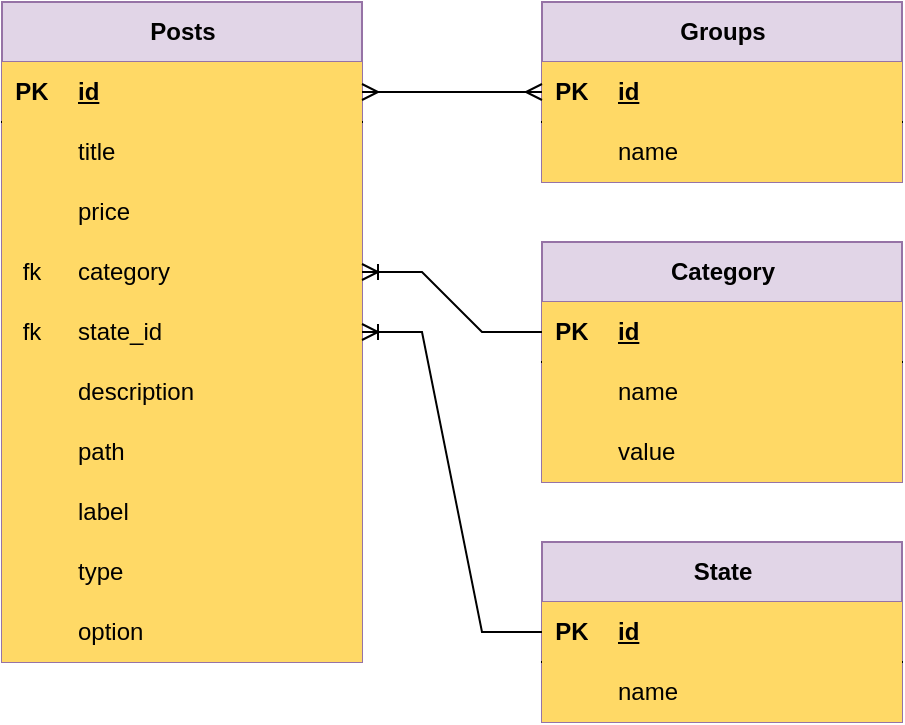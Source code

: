 <mxfile version="21.2.1" type="device">
  <diagram name="Page-1" id="efa7a0a1-bf9b-a30e-e6df-94a7791c09e9">
    <mxGraphModel dx="1434" dy="878" grid="1" gridSize="10" guides="1" tooltips="1" connect="1" arrows="1" fold="1" page="1" pageScale="1" pageWidth="826" pageHeight="1169" background="none" math="0" shadow="0">
      <root>
        <mxCell id="0" />
        <mxCell id="1" parent="0" />
        <mxCell id="P0Wn-6CWG8yyNpgu2njE-115" value="Posts" style="shape=table;startSize=30;container=1;collapsible=1;childLayout=tableLayout;fixedRows=1;rowLines=0;fontStyle=1;align=center;resizeLast=1;html=1;fillColor=#e1d5e7;strokeColor=#9673a6;swimlaneFillColor=#CCCCCC;" vertex="1" parent="1">
          <mxGeometry x="40" y="20" width="180" height="330" as="geometry" />
        </mxCell>
        <mxCell id="P0Wn-6CWG8yyNpgu2njE-116" value="" style="shape=tableRow;horizontal=0;startSize=0;swimlaneHead=0;swimlaneBody=0;fillColor=#FFD966;collapsible=0;dropTarget=0;points=[[0,0.5],[1,0.5]];portConstraint=eastwest;top=0;left=0;right=0;bottom=1;swimlaneFillColor=#CCCCCC;" vertex="1" parent="P0Wn-6CWG8yyNpgu2njE-115">
          <mxGeometry y="30" width="180" height="30" as="geometry" />
        </mxCell>
        <mxCell id="P0Wn-6CWG8yyNpgu2njE-117" value="PK" style="shape=partialRectangle;connectable=0;fillColor=#FFD966;top=0;left=0;bottom=0;right=0;fontStyle=1;overflow=hidden;whiteSpace=wrap;html=1;swimlaneFillColor=#CCCCCC;" vertex="1" parent="P0Wn-6CWG8yyNpgu2njE-116">
          <mxGeometry width="30" height="30" as="geometry">
            <mxRectangle width="30" height="30" as="alternateBounds" />
          </mxGeometry>
        </mxCell>
        <mxCell id="P0Wn-6CWG8yyNpgu2njE-118" value="id" style="shape=partialRectangle;connectable=0;fillColor=#FFD966;top=0;left=0;bottom=0;right=0;align=left;spacingLeft=6;fontStyle=5;overflow=hidden;whiteSpace=wrap;html=1;swimlaneFillColor=#CCCCCC;" vertex="1" parent="P0Wn-6CWG8yyNpgu2njE-116">
          <mxGeometry x="30" width="150" height="30" as="geometry">
            <mxRectangle width="150" height="30" as="alternateBounds" />
          </mxGeometry>
        </mxCell>
        <mxCell id="P0Wn-6CWG8yyNpgu2njE-119" value="" style="shape=tableRow;horizontal=0;startSize=0;swimlaneHead=0;swimlaneBody=0;fillColor=#FFD966;collapsible=0;dropTarget=0;points=[[0,0.5],[1,0.5]];portConstraint=eastwest;top=0;left=0;right=0;bottom=0;swimlaneFillColor=#CCCCCC;" vertex="1" parent="P0Wn-6CWG8yyNpgu2njE-115">
          <mxGeometry y="60" width="180" height="30" as="geometry" />
        </mxCell>
        <mxCell id="P0Wn-6CWG8yyNpgu2njE-120" value="" style="shape=partialRectangle;connectable=0;fillColor=#FFD966;top=0;left=0;bottom=0;right=0;editable=1;overflow=hidden;whiteSpace=wrap;html=1;swimlaneFillColor=#CCCCCC;" vertex="1" parent="P0Wn-6CWG8yyNpgu2njE-119">
          <mxGeometry width="30" height="30" as="geometry">
            <mxRectangle width="30" height="30" as="alternateBounds" />
          </mxGeometry>
        </mxCell>
        <mxCell id="P0Wn-6CWG8yyNpgu2njE-121" value="title" style="shape=partialRectangle;connectable=0;fillColor=#FFD966;top=0;left=0;bottom=0;right=0;align=left;spacingLeft=6;overflow=hidden;whiteSpace=wrap;html=1;swimlaneFillColor=#CCCCCC;" vertex="1" parent="P0Wn-6CWG8yyNpgu2njE-119">
          <mxGeometry x="30" width="150" height="30" as="geometry">
            <mxRectangle width="150" height="30" as="alternateBounds" />
          </mxGeometry>
        </mxCell>
        <mxCell id="P0Wn-6CWG8yyNpgu2njE-122" value="" style="shape=tableRow;horizontal=0;startSize=0;swimlaneHead=0;swimlaneBody=0;fillColor=#FFD966;collapsible=0;dropTarget=0;points=[[0,0.5],[1,0.5]];portConstraint=eastwest;top=0;left=0;right=0;bottom=0;swimlaneFillColor=#CCCCCC;" vertex="1" parent="P0Wn-6CWG8yyNpgu2njE-115">
          <mxGeometry y="90" width="180" height="30" as="geometry" />
        </mxCell>
        <mxCell id="P0Wn-6CWG8yyNpgu2njE-123" value="" style="shape=partialRectangle;connectable=0;fillColor=#FFD966;top=0;left=0;bottom=0;right=0;editable=1;overflow=hidden;whiteSpace=wrap;html=1;swimlaneFillColor=#CCCCCC;" vertex="1" parent="P0Wn-6CWG8yyNpgu2njE-122">
          <mxGeometry width="30" height="30" as="geometry">
            <mxRectangle width="30" height="30" as="alternateBounds" />
          </mxGeometry>
        </mxCell>
        <mxCell id="P0Wn-6CWG8yyNpgu2njE-124" value="price" style="shape=partialRectangle;connectable=0;fillColor=#FFD966;top=0;left=0;bottom=0;right=0;align=left;spacingLeft=6;overflow=hidden;whiteSpace=wrap;html=1;swimlaneFillColor=#CCCCCC;" vertex="1" parent="P0Wn-6CWG8yyNpgu2njE-122">
          <mxGeometry x="30" width="150" height="30" as="geometry">
            <mxRectangle width="150" height="30" as="alternateBounds" />
          </mxGeometry>
        </mxCell>
        <mxCell id="P0Wn-6CWG8yyNpgu2njE-125" value="" style="shape=tableRow;horizontal=0;startSize=0;swimlaneHead=0;swimlaneBody=0;fillColor=#FFD966;collapsible=0;dropTarget=0;points=[[0,0.5],[1,0.5]];portConstraint=eastwest;top=0;left=0;right=0;bottom=0;swimlaneFillColor=#CCCCCC;" vertex="1" parent="P0Wn-6CWG8yyNpgu2njE-115">
          <mxGeometry y="120" width="180" height="30" as="geometry" />
        </mxCell>
        <mxCell id="P0Wn-6CWG8yyNpgu2njE-126" value="fk" style="shape=partialRectangle;connectable=0;fillColor=#FFD966;top=0;left=0;bottom=0;right=0;editable=1;overflow=hidden;whiteSpace=wrap;html=1;swimlaneFillColor=#CCCCCC;" vertex="1" parent="P0Wn-6CWG8yyNpgu2njE-125">
          <mxGeometry width="30" height="30" as="geometry">
            <mxRectangle width="30" height="30" as="alternateBounds" />
          </mxGeometry>
        </mxCell>
        <mxCell id="P0Wn-6CWG8yyNpgu2njE-127" value="category" style="shape=partialRectangle;connectable=0;fillColor=#FFD966;top=0;left=0;bottom=0;right=0;align=left;spacingLeft=6;overflow=hidden;whiteSpace=wrap;html=1;swimlaneFillColor=#CCCCCC;" vertex="1" parent="P0Wn-6CWG8yyNpgu2njE-125">
          <mxGeometry x="30" width="150" height="30" as="geometry">
            <mxRectangle width="150" height="30" as="alternateBounds" />
          </mxGeometry>
        </mxCell>
        <mxCell id="P0Wn-6CWG8yyNpgu2njE-128" value="" style="shape=tableRow;horizontal=0;startSize=0;swimlaneHead=0;swimlaneBody=0;fillColor=#FFD966;collapsible=0;dropTarget=0;points=[[0,0.5],[1,0.5]];portConstraint=eastwest;top=0;left=0;right=0;bottom=0;swimlaneFillColor=#CCCCCC;" vertex="1" parent="P0Wn-6CWG8yyNpgu2njE-115">
          <mxGeometry y="150" width="180" height="30" as="geometry" />
        </mxCell>
        <mxCell id="P0Wn-6CWG8yyNpgu2njE-129" value="fk" style="shape=partialRectangle;connectable=0;fillColor=#FFD966;top=0;left=0;bottom=0;right=0;editable=1;overflow=hidden;whiteSpace=wrap;html=1;swimlaneFillColor=#CCCCCC;" vertex="1" parent="P0Wn-6CWG8yyNpgu2njE-128">
          <mxGeometry width="30" height="30" as="geometry">
            <mxRectangle width="30" height="30" as="alternateBounds" />
          </mxGeometry>
        </mxCell>
        <mxCell id="P0Wn-6CWG8yyNpgu2njE-130" value="state_id" style="shape=partialRectangle;connectable=0;fillColor=#FFD966;top=0;left=0;bottom=0;right=0;align=left;spacingLeft=6;overflow=hidden;whiteSpace=wrap;html=1;swimlaneFillColor=#CCCCCC;" vertex="1" parent="P0Wn-6CWG8yyNpgu2njE-128">
          <mxGeometry x="30" width="150" height="30" as="geometry">
            <mxRectangle width="150" height="30" as="alternateBounds" />
          </mxGeometry>
        </mxCell>
        <mxCell id="P0Wn-6CWG8yyNpgu2njE-131" value="" style="shape=tableRow;horizontal=0;startSize=0;swimlaneHead=0;swimlaneBody=0;fillColor=#FFD966;collapsible=0;dropTarget=0;points=[[0,0.5],[1,0.5]];portConstraint=eastwest;top=0;left=0;right=0;bottom=0;swimlaneFillColor=#CCCCCC;" vertex="1" parent="P0Wn-6CWG8yyNpgu2njE-115">
          <mxGeometry y="180" width="180" height="30" as="geometry" />
        </mxCell>
        <mxCell id="P0Wn-6CWG8yyNpgu2njE-132" value="" style="shape=partialRectangle;connectable=0;fillColor=#FFD966;top=0;left=0;bottom=0;right=0;editable=1;overflow=hidden;whiteSpace=wrap;html=1;swimlaneFillColor=#CCCCCC;" vertex="1" parent="P0Wn-6CWG8yyNpgu2njE-131">
          <mxGeometry width="30" height="30" as="geometry">
            <mxRectangle width="30" height="30" as="alternateBounds" />
          </mxGeometry>
        </mxCell>
        <mxCell id="P0Wn-6CWG8yyNpgu2njE-133" value="description" style="shape=partialRectangle;connectable=0;fillColor=#FFD966;top=0;left=0;bottom=0;right=0;align=left;spacingLeft=6;overflow=hidden;whiteSpace=wrap;html=1;swimlaneFillColor=#CCCCCC;" vertex="1" parent="P0Wn-6CWG8yyNpgu2njE-131">
          <mxGeometry x="30" width="150" height="30" as="geometry">
            <mxRectangle width="150" height="30" as="alternateBounds" />
          </mxGeometry>
        </mxCell>
        <mxCell id="P0Wn-6CWG8yyNpgu2njE-134" value="" style="shape=tableRow;horizontal=0;startSize=0;swimlaneHead=0;swimlaneBody=0;fillColor=#FFD966;collapsible=0;dropTarget=0;points=[[0,0.5],[1,0.5]];portConstraint=eastwest;top=0;left=0;right=0;bottom=0;swimlaneFillColor=#CCCCCC;" vertex="1" parent="P0Wn-6CWG8yyNpgu2njE-115">
          <mxGeometry y="210" width="180" height="30" as="geometry" />
        </mxCell>
        <mxCell id="P0Wn-6CWG8yyNpgu2njE-135" value="" style="shape=partialRectangle;connectable=0;fillColor=#FFD966;top=0;left=0;bottom=0;right=0;editable=1;overflow=hidden;whiteSpace=wrap;html=1;swimlaneFillColor=#CCCCCC;" vertex="1" parent="P0Wn-6CWG8yyNpgu2njE-134">
          <mxGeometry width="30" height="30" as="geometry">
            <mxRectangle width="30" height="30" as="alternateBounds" />
          </mxGeometry>
        </mxCell>
        <mxCell id="P0Wn-6CWG8yyNpgu2njE-136" value="path" style="shape=partialRectangle;connectable=0;fillColor=#FFD966;top=0;left=0;bottom=0;right=0;align=left;spacingLeft=6;overflow=hidden;whiteSpace=wrap;html=1;swimlaneFillColor=#CCCCCC;" vertex="1" parent="P0Wn-6CWG8yyNpgu2njE-134">
          <mxGeometry x="30" width="150" height="30" as="geometry">
            <mxRectangle width="150" height="30" as="alternateBounds" />
          </mxGeometry>
        </mxCell>
        <mxCell id="P0Wn-6CWG8yyNpgu2njE-137" value="" style="shape=tableRow;horizontal=0;startSize=0;swimlaneHead=0;swimlaneBody=0;fillColor=#FFD966;collapsible=0;dropTarget=0;points=[[0,0.5],[1,0.5]];portConstraint=eastwest;top=0;left=0;right=0;bottom=0;swimlaneFillColor=#CCCCCC;" vertex="1" parent="P0Wn-6CWG8yyNpgu2njE-115">
          <mxGeometry y="240" width="180" height="30" as="geometry" />
        </mxCell>
        <mxCell id="P0Wn-6CWG8yyNpgu2njE-138" value="" style="shape=partialRectangle;connectable=0;fillColor=#FFD966;top=0;left=0;bottom=0;right=0;editable=1;overflow=hidden;whiteSpace=wrap;html=1;swimlaneFillColor=#CCCCCC;" vertex="1" parent="P0Wn-6CWG8yyNpgu2njE-137">
          <mxGeometry width="30" height="30" as="geometry">
            <mxRectangle width="30" height="30" as="alternateBounds" />
          </mxGeometry>
        </mxCell>
        <mxCell id="P0Wn-6CWG8yyNpgu2njE-139" value="label" style="shape=partialRectangle;connectable=0;fillColor=#FFD966;top=0;left=0;bottom=0;right=0;align=left;spacingLeft=6;overflow=hidden;whiteSpace=wrap;html=1;swimlaneFillColor=#CCCCCC;" vertex="1" parent="P0Wn-6CWG8yyNpgu2njE-137">
          <mxGeometry x="30" width="150" height="30" as="geometry">
            <mxRectangle width="150" height="30" as="alternateBounds" />
          </mxGeometry>
        </mxCell>
        <mxCell id="P0Wn-6CWG8yyNpgu2njE-140" value="" style="shape=tableRow;horizontal=0;startSize=0;swimlaneHead=0;swimlaneBody=0;fillColor=#FFD966;collapsible=0;dropTarget=0;points=[[0,0.5],[1,0.5]];portConstraint=eastwest;top=0;left=0;right=0;bottom=0;swimlaneFillColor=#CCCCCC;" vertex="1" parent="P0Wn-6CWG8yyNpgu2njE-115">
          <mxGeometry y="270" width="180" height="30" as="geometry" />
        </mxCell>
        <mxCell id="P0Wn-6CWG8yyNpgu2njE-141" value="" style="shape=partialRectangle;connectable=0;fillColor=#FFD966;top=0;left=0;bottom=0;right=0;editable=1;overflow=hidden;whiteSpace=wrap;html=1;swimlaneFillColor=#CCCCCC;" vertex="1" parent="P0Wn-6CWG8yyNpgu2njE-140">
          <mxGeometry width="30" height="30" as="geometry">
            <mxRectangle width="30" height="30" as="alternateBounds" />
          </mxGeometry>
        </mxCell>
        <mxCell id="P0Wn-6CWG8yyNpgu2njE-142" value="type" style="shape=partialRectangle;connectable=0;fillColor=#FFD966;top=0;left=0;bottom=0;right=0;align=left;spacingLeft=6;overflow=hidden;whiteSpace=wrap;html=1;swimlaneFillColor=#CCCCCC;" vertex="1" parent="P0Wn-6CWG8yyNpgu2njE-140">
          <mxGeometry x="30" width="150" height="30" as="geometry">
            <mxRectangle width="150" height="30" as="alternateBounds" />
          </mxGeometry>
        </mxCell>
        <mxCell id="P0Wn-6CWG8yyNpgu2njE-143" value="" style="shape=tableRow;horizontal=0;startSize=0;swimlaneHead=0;swimlaneBody=0;fillColor=#FFD966;collapsible=0;dropTarget=0;points=[[0,0.5],[1,0.5]];portConstraint=eastwest;top=0;left=0;right=0;bottom=0;swimlaneFillColor=#CCCCCC;" vertex="1" parent="P0Wn-6CWG8yyNpgu2njE-115">
          <mxGeometry y="300" width="180" height="30" as="geometry" />
        </mxCell>
        <mxCell id="P0Wn-6CWG8yyNpgu2njE-144" value="" style="shape=partialRectangle;connectable=0;fillColor=#FFD966;top=0;left=0;bottom=0;right=0;editable=1;overflow=hidden;whiteSpace=wrap;html=1;swimlaneFillColor=#CCCCCC;" vertex="1" parent="P0Wn-6CWG8yyNpgu2njE-143">
          <mxGeometry width="30" height="30" as="geometry">
            <mxRectangle width="30" height="30" as="alternateBounds" />
          </mxGeometry>
        </mxCell>
        <mxCell id="P0Wn-6CWG8yyNpgu2njE-145" value="option" style="shape=partialRectangle;connectable=0;fillColor=#FFD966;top=0;left=0;bottom=0;right=0;align=left;spacingLeft=6;overflow=hidden;whiteSpace=wrap;html=1;swimlaneFillColor=#CCCCCC;" vertex="1" parent="P0Wn-6CWG8yyNpgu2njE-143">
          <mxGeometry x="30" width="150" height="30" as="geometry">
            <mxRectangle width="150" height="30" as="alternateBounds" />
          </mxGeometry>
        </mxCell>
        <mxCell id="P0Wn-6CWG8yyNpgu2njE-165" value="Groups" style="shape=table;startSize=30;container=1;collapsible=1;childLayout=tableLayout;fixedRows=1;rowLines=0;fontStyle=1;align=center;resizeLast=1;html=1;fillColor=#e1d5e7;strokeColor=#9673a6;swimlaneFillColor=#CCCCCC;" vertex="1" parent="1">
          <mxGeometry x="310" y="20" width="180" height="90" as="geometry" />
        </mxCell>
        <mxCell id="P0Wn-6CWG8yyNpgu2njE-166" value="" style="shape=tableRow;horizontal=0;startSize=0;swimlaneHead=0;swimlaneBody=0;fillColor=#FFD966;collapsible=0;dropTarget=0;points=[[0,0.5],[1,0.5]];portConstraint=eastwest;top=0;left=0;right=0;bottom=1;swimlaneFillColor=#CCCCCC;" vertex="1" parent="P0Wn-6CWG8yyNpgu2njE-165">
          <mxGeometry y="30" width="180" height="30" as="geometry" />
        </mxCell>
        <mxCell id="P0Wn-6CWG8yyNpgu2njE-167" value="PK" style="shape=partialRectangle;connectable=0;fillColor=#FFD966;top=0;left=0;bottom=0;right=0;fontStyle=1;overflow=hidden;whiteSpace=wrap;html=1;swimlaneFillColor=#CCCCCC;" vertex="1" parent="P0Wn-6CWG8yyNpgu2njE-166">
          <mxGeometry width="30" height="30" as="geometry">
            <mxRectangle width="30" height="30" as="alternateBounds" />
          </mxGeometry>
        </mxCell>
        <mxCell id="P0Wn-6CWG8yyNpgu2njE-168" value="id" style="shape=partialRectangle;connectable=0;fillColor=#FFD966;top=0;left=0;bottom=0;right=0;align=left;spacingLeft=6;fontStyle=5;overflow=hidden;whiteSpace=wrap;html=1;swimlaneFillColor=#CCCCCC;" vertex="1" parent="P0Wn-6CWG8yyNpgu2njE-166">
          <mxGeometry x="30" width="150" height="30" as="geometry">
            <mxRectangle width="150" height="30" as="alternateBounds" />
          </mxGeometry>
        </mxCell>
        <mxCell id="P0Wn-6CWG8yyNpgu2njE-169" value="" style="shape=tableRow;horizontal=0;startSize=0;swimlaneHead=0;swimlaneBody=0;fillColor=#FFD966;collapsible=0;dropTarget=0;points=[[0,0.5],[1,0.5]];portConstraint=eastwest;top=0;left=0;right=0;bottom=0;swimlaneFillColor=#CCCCCC;" vertex="1" parent="P0Wn-6CWG8yyNpgu2njE-165">
          <mxGeometry y="60" width="180" height="30" as="geometry" />
        </mxCell>
        <mxCell id="P0Wn-6CWG8yyNpgu2njE-170" value="" style="shape=partialRectangle;connectable=0;fillColor=#FFD966;top=0;left=0;bottom=0;right=0;editable=1;overflow=hidden;whiteSpace=wrap;html=1;swimlaneFillColor=#CCCCCC;" vertex="1" parent="P0Wn-6CWG8yyNpgu2njE-169">
          <mxGeometry width="30" height="30" as="geometry">
            <mxRectangle width="30" height="30" as="alternateBounds" />
          </mxGeometry>
        </mxCell>
        <mxCell id="P0Wn-6CWG8yyNpgu2njE-171" value="name" style="shape=partialRectangle;connectable=0;fillColor=#FFD966;top=0;left=0;bottom=0;right=0;align=left;spacingLeft=6;overflow=hidden;whiteSpace=wrap;html=1;swimlaneFillColor=#CCCCCC;" vertex="1" parent="P0Wn-6CWG8yyNpgu2njE-169">
          <mxGeometry x="30" width="150" height="30" as="geometry">
            <mxRectangle width="150" height="30" as="alternateBounds" />
          </mxGeometry>
        </mxCell>
        <mxCell id="P0Wn-6CWG8yyNpgu2njE-212" value="State" style="shape=table;startSize=30;container=1;collapsible=1;childLayout=tableLayout;fixedRows=1;rowLines=0;fontStyle=1;align=center;resizeLast=1;html=1;fillColor=#e1d5e7;strokeColor=#9673a6;swimlaneFillColor=#CCCCCC;" vertex="1" parent="1">
          <mxGeometry x="310" y="290" width="180" height="90" as="geometry" />
        </mxCell>
        <mxCell id="P0Wn-6CWG8yyNpgu2njE-213" value="" style="shape=tableRow;horizontal=0;startSize=0;swimlaneHead=0;swimlaneBody=0;fillColor=#FFD966;collapsible=0;dropTarget=0;points=[[0,0.5],[1,0.5]];portConstraint=eastwest;top=0;left=0;right=0;bottom=1;swimlaneFillColor=#CCCCCC;" vertex="1" parent="P0Wn-6CWG8yyNpgu2njE-212">
          <mxGeometry y="30" width="180" height="30" as="geometry" />
        </mxCell>
        <mxCell id="P0Wn-6CWG8yyNpgu2njE-214" value="PK" style="shape=partialRectangle;connectable=0;fillColor=#FFD966;top=0;left=0;bottom=0;right=0;fontStyle=1;overflow=hidden;whiteSpace=wrap;html=1;swimlaneFillColor=#CCCCCC;" vertex="1" parent="P0Wn-6CWG8yyNpgu2njE-213">
          <mxGeometry width="30" height="30" as="geometry">
            <mxRectangle width="30" height="30" as="alternateBounds" />
          </mxGeometry>
        </mxCell>
        <mxCell id="P0Wn-6CWG8yyNpgu2njE-215" value="id" style="shape=partialRectangle;connectable=0;fillColor=#FFD966;top=0;left=0;bottom=0;right=0;align=left;spacingLeft=6;fontStyle=5;overflow=hidden;whiteSpace=wrap;html=1;swimlaneFillColor=#CCCCCC;" vertex="1" parent="P0Wn-6CWG8yyNpgu2njE-213">
          <mxGeometry x="30" width="150" height="30" as="geometry">
            <mxRectangle width="150" height="30" as="alternateBounds" />
          </mxGeometry>
        </mxCell>
        <mxCell id="P0Wn-6CWG8yyNpgu2njE-216" value="" style="shape=tableRow;horizontal=0;startSize=0;swimlaneHead=0;swimlaneBody=0;fillColor=#FFD966;collapsible=0;dropTarget=0;points=[[0,0.5],[1,0.5]];portConstraint=eastwest;top=0;left=0;right=0;bottom=0;swimlaneFillColor=#CCCCCC;" vertex="1" parent="P0Wn-6CWG8yyNpgu2njE-212">
          <mxGeometry y="60" width="180" height="30" as="geometry" />
        </mxCell>
        <mxCell id="P0Wn-6CWG8yyNpgu2njE-217" value="" style="shape=partialRectangle;connectable=0;fillColor=#FFD966;top=0;left=0;bottom=0;right=0;editable=1;overflow=hidden;whiteSpace=wrap;html=1;swimlaneFillColor=#CCCCCC;" vertex="1" parent="P0Wn-6CWG8yyNpgu2njE-216">
          <mxGeometry width="30" height="30" as="geometry">
            <mxRectangle width="30" height="30" as="alternateBounds" />
          </mxGeometry>
        </mxCell>
        <mxCell id="P0Wn-6CWG8yyNpgu2njE-218" value="name" style="shape=partialRectangle;connectable=0;fillColor=#FFD966;top=0;left=0;bottom=0;right=0;align=left;spacingLeft=6;overflow=hidden;whiteSpace=wrap;html=1;swimlaneFillColor=#CCCCCC;" vertex="1" parent="P0Wn-6CWG8yyNpgu2njE-216">
          <mxGeometry x="30" width="150" height="30" as="geometry">
            <mxRectangle width="150" height="30" as="alternateBounds" />
          </mxGeometry>
        </mxCell>
        <mxCell id="P0Wn-6CWG8yyNpgu2njE-219" value="" style="edgeStyle=entityRelationEdgeStyle;fontSize=12;html=1;endArrow=ERoneToMany;rounded=0;exitX=0;exitY=0.5;exitDx=0;exitDy=0;" edge="1" parent="1" source="P0Wn-6CWG8yyNpgu2njE-213" target="P0Wn-6CWG8yyNpgu2njE-128">
          <mxGeometry width="100" height="100" relative="1" as="geometry">
            <mxPoint x="580" y="320" as="sourcePoint" />
            <mxPoint x="680" y="220" as="targetPoint" />
          </mxGeometry>
        </mxCell>
        <mxCell id="P0Wn-6CWG8yyNpgu2njE-220" value="Category" style="shape=table;startSize=30;container=1;collapsible=1;childLayout=tableLayout;fixedRows=1;rowLines=0;fontStyle=1;align=center;resizeLast=1;html=1;fillColor=#e1d5e7;strokeColor=#9673a6;swimlaneFillColor=#CCCCCC;" vertex="1" parent="1">
          <mxGeometry x="310" y="140" width="180" height="120" as="geometry" />
        </mxCell>
        <mxCell id="P0Wn-6CWG8yyNpgu2njE-221" value="" style="shape=tableRow;horizontal=0;startSize=0;swimlaneHead=0;swimlaneBody=0;fillColor=#FFD966;collapsible=0;dropTarget=0;points=[[0,0.5],[1,0.5]];portConstraint=eastwest;top=0;left=0;right=0;bottom=1;swimlaneFillColor=#CCCCCC;" vertex="1" parent="P0Wn-6CWG8yyNpgu2njE-220">
          <mxGeometry y="30" width="180" height="30" as="geometry" />
        </mxCell>
        <mxCell id="P0Wn-6CWG8yyNpgu2njE-222" value="PK" style="shape=partialRectangle;connectable=0;fillColor=#FFD966;top=0;left=0;bottom=0;right=0;fontStyle=1;overflow=hidden;whiteSpace=wrap;html=1;swimlaneFillColor=#CCCCCC;" vertex="1" parent="P0Wn-6CWG8yyNpgu2njE-221">
          <mxGeometry width="30" height="30" as="geometry">
            <mxRectangle width="30" height="30" as="alternateBounds" />
          </mxGeometry>
        </mxCell>
        <mxCell id="P0Wn-6CWG8yyNpgu2njE-223" value="id" style="shape=partialRectangle;connectable=0;fillColor=#FFD966;top=0;left=0;bottom=0;right=0;align=left;spacingLeft=6;fontStyle=5;overflow=hidden;whiteSpace=wrap;html=1;swimlaneFillColor=#CCCCCC;" vertex="1" parent="P0Wn-6CWG8yyNpgu2njE-221">
          <mxGeometry x="30" width="150" height="30" as="geometry">
            <mxRectangle width="150" height="30" as="alternateBounds" />
          </mxGeometry>
        </mxCell>
        <mxCell id="P0Wn-6CWG8yyNpgu2njE-224" value="" style="shape=tableRow;horizontal=0;startSize=0;swimlaneHead=0;swimlaneBody=0;fillColor=#FFD966;collapsible=0;dropTarget=0;points=[[0,0.5],[1,0.5]];portConstraint=eastwest;top=0;left=0;right=0;bottom=0;swimlaneFillColor=#CCCCCC;" vertex="1" parent="P0Wn-6CWG8yyNpgu2njE-220">
          <mxGeometry y="60" width="180" height="30" as="geometry" />
        </mxCell>
        <mxCell id="P0Wn-6CWG8yyNpgu2njE-225" value="" style="shape=partialRectangle;connectable=0;fillColor=#FFD966;top=0;left=0;bottom=0;right=0;editable=1;overflow=hidden;whiteSpace=wrap;html=1;swimlaneFillColor=#CCCCCC;" vertex="1" parent="P0Wn-6CWG8yyNpgu2njE-224">
          <mxGeometry width="30" height="30" as="geometry">
            <mxRectangle width="30" height="30" as="alternateBounds" />
          </mxGeometry>
        </mxCell>
        <mxCell id="P0Wn-6CWG8yyNpgu2njE-226" value="name" style="shape=partialRectangle;connectable=0;fillColor=#FFD966;top=0;left=0;bottom=0;right=0;align=left;spacingLeft=6;overflow=hidden;whiteSpace=wrap;html=1;swimlaneFillColor=#CCCCCC;" vertex="1" parent="P0Wn-6CWG8yyNpgu2njE-224">
          <mxGeometry x="30" width="150" height="30" as="geometry">
            <mxRectangle width="150" height="30" as="alternateBounds" />
          </mxGeometry>
        </mxCell>
        <mxCell id="P0Wn-6CWG8yyNpgu2njE-248" value="" style="shape=tableRow;horizontal=0;startSize=0;swimlaneHead=0;swimlaneBody=0;fillColor=#FFD966;collapsible=0;dropTarget=0;points=[[0,0.5],[1,0.5]];portConstraint=eastwest;top=0;left=0;right=0;bottom=0;swimlaneFillColor=#CCCCCC;" vertex="1" parent="P0Wn-6CWG8yyNpgu2njE-220">
          <mxGeometry y="90" width="180" height="30" as="geometry" />
        </mxCell>
        <mxCell id="P0Wn-6CWG8yyNpgu2njE-249" value="" style="shape=partialRectangle;connectable=0;fillColor=#FFD966;top=0;left=0;bottom=0;right=0;editable=1;overflow=hidden;whiteSpace=wrap;html=1;swimlaneFillColor=#CCCCCC;" vertex="1" parent="P0Wn-6CWG8yyNpgu2njE-248">
          <mxGeometry width="30" height="30" as="geometry">
            <mxRectangle width="30" height="30" as="alternateBounds" />
          </mxGeometry>
        </mxCell>
        <mxCell id="P0Wn-6CWG8yyNpgu2njE-250" value="value" style="shape=partialRectangle;connectable=0;fillColor=#FFD966;top=0;left=0;bottom=0;right=0;align=left;spacingLeft=6;overflow=hidden;whiteSpace=wrap;html=1;swimlaneFillColor=#CCCCCC;" vertex="1" parent="P0Wn-6CWG8yyNpgu2njE-248">
          <mxGeometry x="30" width="150" height="30" as="geometry">
            <mxRectangle width="150" height="30" as="alternateBounds" />
          </mxGeometry>
        </mxCell>
        <mxCell id="P0Wn-6CWG8yyNpgu2njE-227" value="" style="edgeStyle=entityRelationEdgeStyle;fontSize=12;html=1;endArrow=ERoneToMany;rounded=0;exitX=0;exitY=0.5;exitDx=0;exitDy=0;" edge="1" parent="1" source="P0Wn-6CWG8yyNpgu2njE-221" target="P0Wn-6CWG8yyNpgu2njE-125">
          <mxGeometry width="100" height="100" relative="1" as="geometry">
            <mxPoint x="290" y="130" as="sourcePoint" />
            <mxPoint x="230" y="375" as="targetPoint" />
          </mxGeometry>
        </mxCell>
        <mxCell id="P0Wn-6CWG8yyNpgu2njE-247" value="" style="edgeStyle=entityRelationEdgeStyle;fontSize=12;html=1;endArrow=ERmany;startArrow=ERmany;rounded=0;" edge="1" parent="1" source="P0Wn-6CWG8yyNpgu2njE-116" target="P0Wn-6CWG8yyNpgu2njE-166">
          <mxGeometry width="100" height="100" relative="1" as="geometry">
            <mxPoint x="580" y="310" as="sourcePoint" />
            <mxPoint x="680" y="210" as="targetPoint" />
          </mxGeometry>
        </mxCell>
      </root>
    </mxGraphModel>
  </diagram>
</mxfile>
